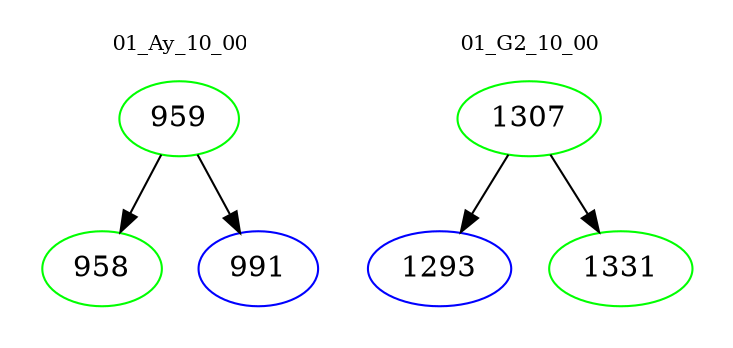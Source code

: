 digraph{
subgraph cluster_0 {
color = white
label = "01_Ay_10_00";
fontsize=10;
T0_959 [label="959", color="green"]
T0_959 -> T0_958 [color="black"]
T0_958 [label="958", color="green"]
T0_959 -> T0_991 [color="black"]
T0_991 [label="991", color="blue"]
}
subgraph cluster_1 {
color = white
label = "01_G2_10_00";
fontsize=10;
T1_1307 [label="1307", color="green"]
T1_1307 -> T1_1293 [color="black"]
T1_1293 [label="1293", color="blue"]
T1_1307 -> T1_1331 [color="black"]
T1_1331 [label="1331", color="green"]
}
}
